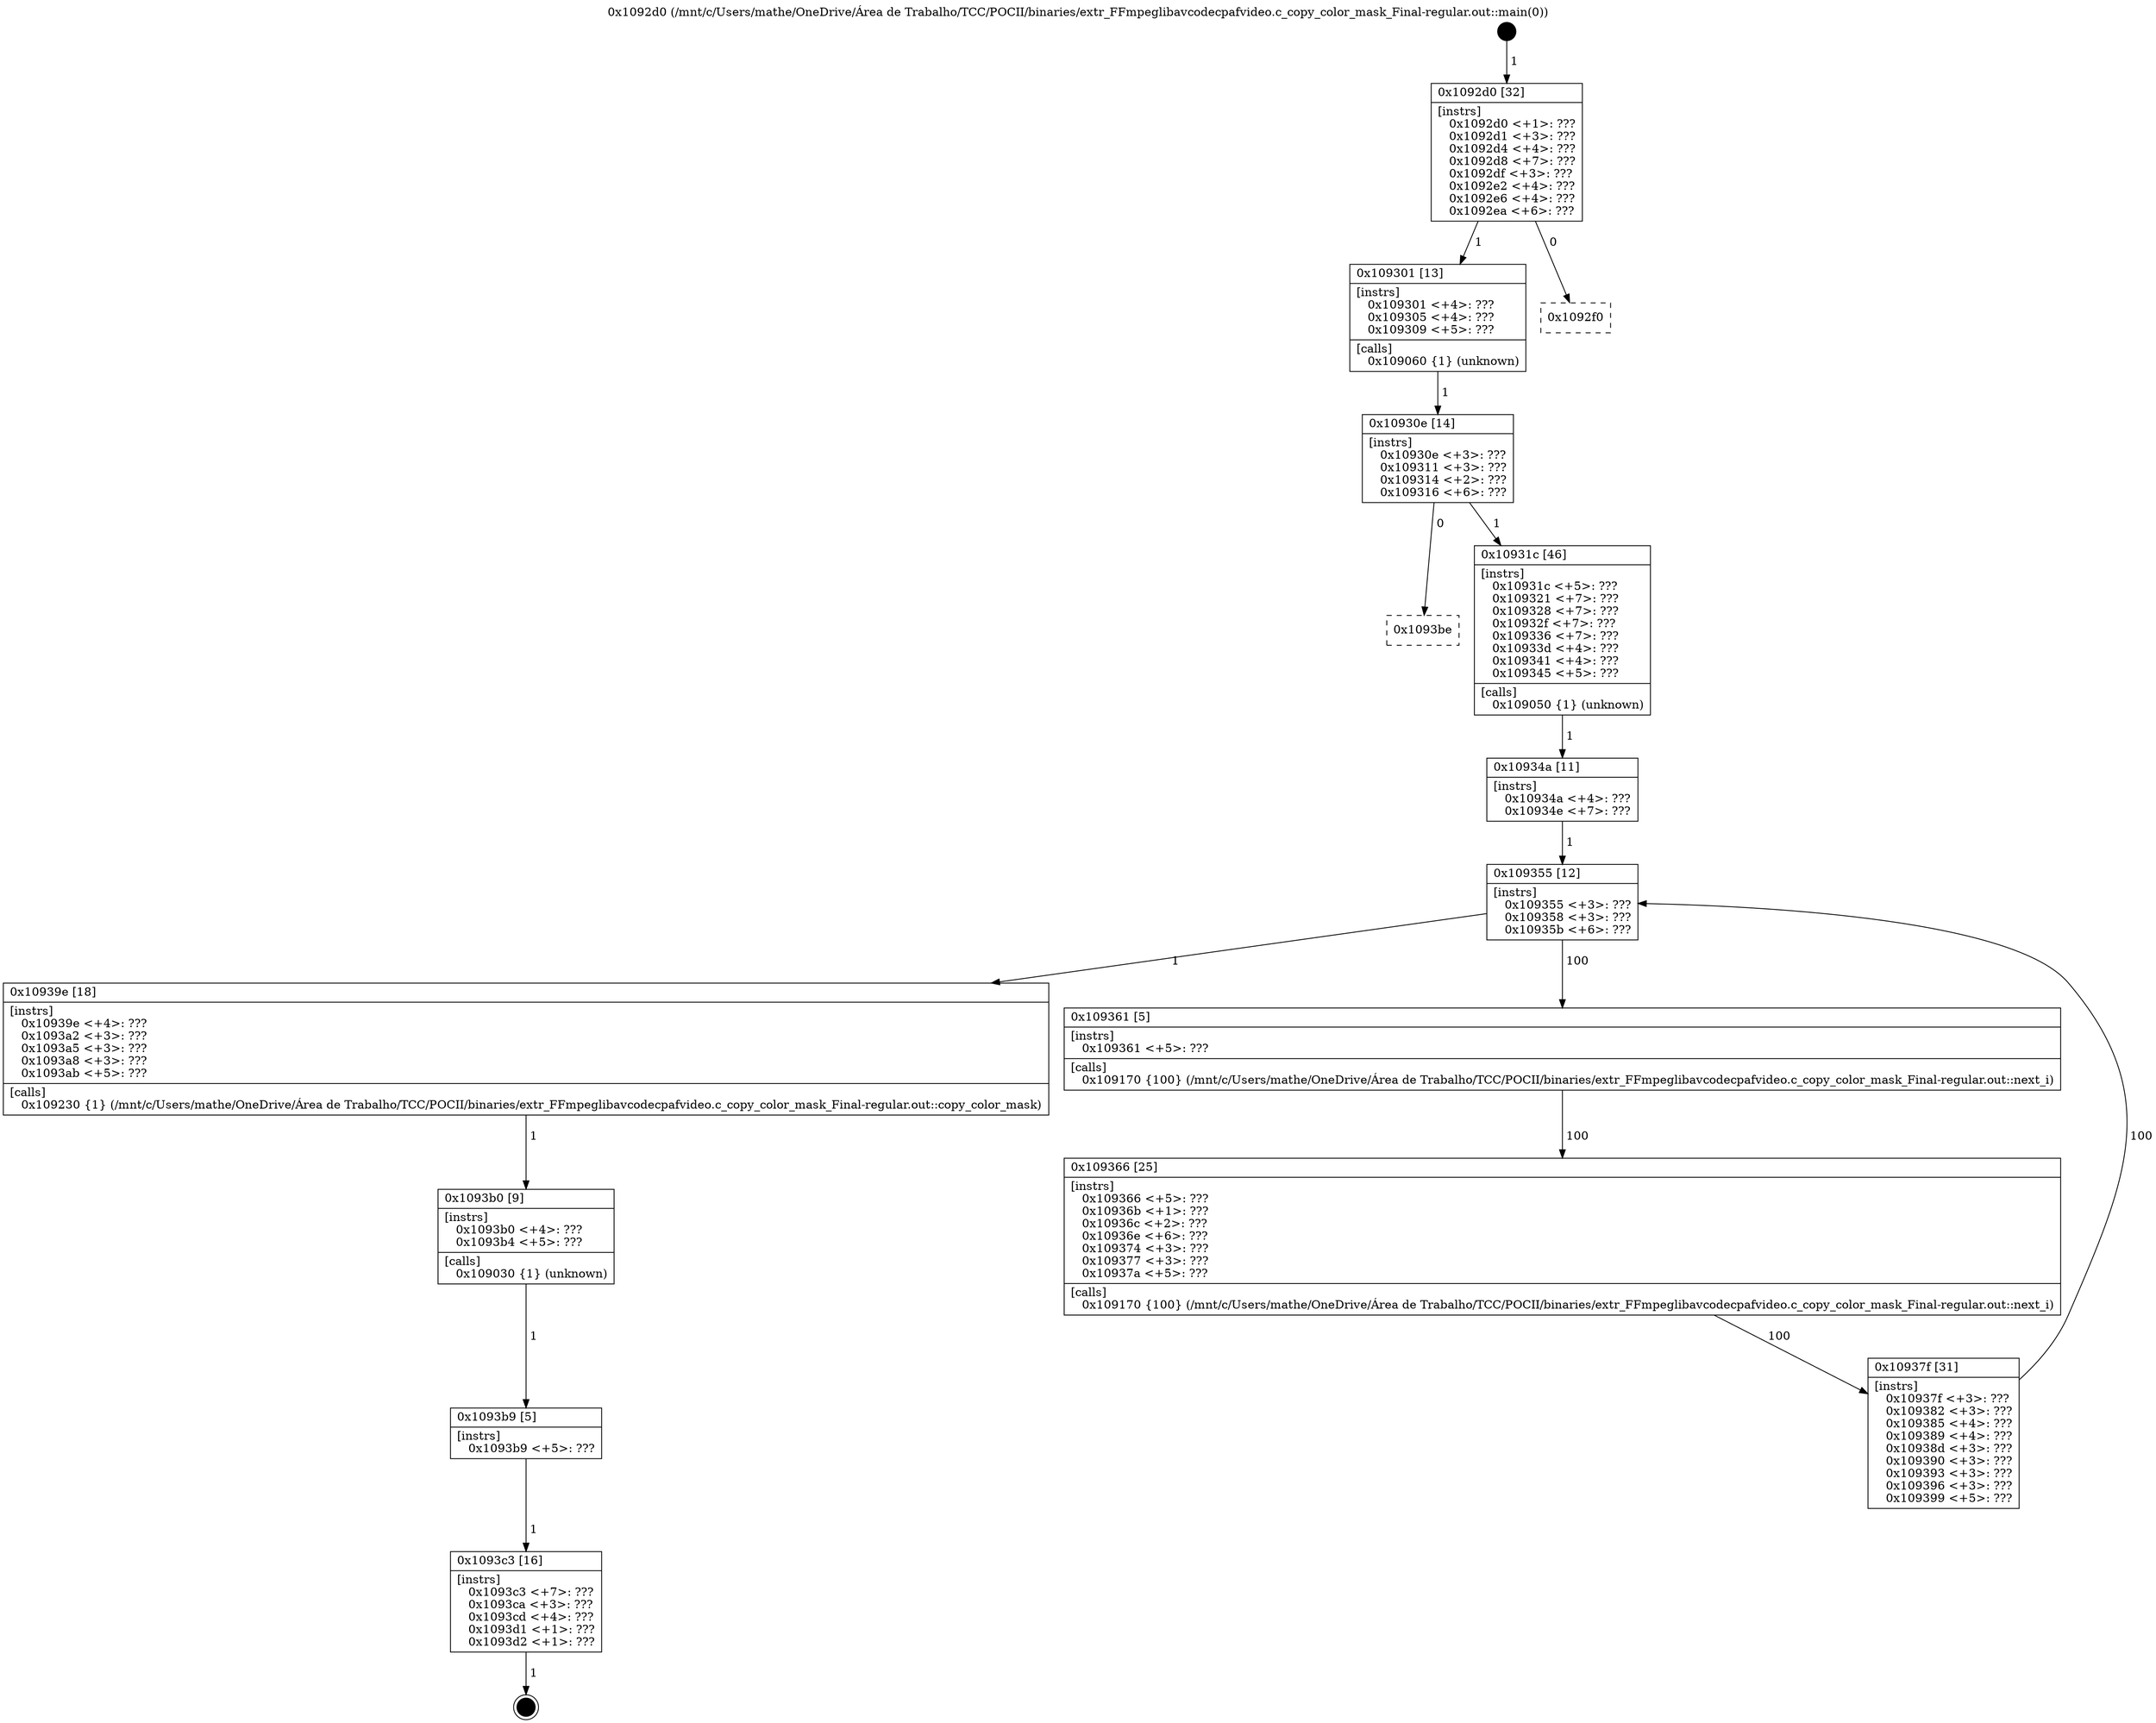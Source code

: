 digraph "0x1092d0" {
  label = "0x1092d0 (/mnt/c/Users/mathe/OneDrive/Área de Trabalho/TCC/POCII/binaries/extr_FFmpeglibavcodecpafvideo.c_copy_color_mask_Final-regular.out::main(0))"
  labelloc = "t"
  node[shape=record]

  Entry [label="",width=0.3,height=0.3,shape=circle,fillcolor=black,style=filled]
  "0x1092d0" [label="{
     0x1092d0 [32]\l
     | [instrs]\l
     &nbsp;&nbsp;0x1092d0 \<+1\>: ???\l
     &nbsp;&nbsp;0x1092d1 \<+3\>: ???\l
     &nbsp;&nbsp;0x1092d4 \<+4\>: ???\l
     &nbsp;&nbsp;0x1092d8 \<+7\>: ???\l
     &nbsp;&nbsp;0x1092df \<+3\>: ???\l
     &nbsp;&nbsp;0x1092e2 \<+4\>: ???\l
     &nbsp;&nbsp;0x1092e6 \<+4\>: ???\l
     &nbsp;&nbsp;0x1092ea \<+6\>: ???\l
  }"]
  "0x109301" [label="{
     0x109301 [13]\l
     | [instrs]\l
     &nbsp;&nbsp;0x109301 \<+4\>: ???\l
     &nbsp;&nbsp;0x109305 \<+4\>: ???\l
     &nbsp;&nbsp;0x109309 \<+5\>: ???\l
     | [calls]\l
     &nbsp;&nbsp;0x109060 \{1\} (unknown)\l
  }"]
  "0x1092f0" [label="{
     0x1092f0\l
  }", style=dashed]
  "0x10930e" [label="{
     0x10930e [14]\l
     | [instrs]\l
     &nbsp;&nbsp;0x10930e \<+3\>: ???\l
     &nbsp;&nbsp;0x109311 \<+3\>: ???\l
     &nbsp;&nbsp;0x109314 \<+2\>: ???\l
     &nbsp;&nbsp;0x109316 \<+6\>: ???\l
  }"]
  "0x1093be" [label="{
     0x1093be\l
  }", style=dashed]
  "0x10931c" [label="{
     0x10931c [46]\l
     | [instrs]\l
     &nbsp;&nbsp;0x10931c \<+5\>: ???\l
     &nbsp;&nbsp;0x109321 \<+7\>: ???\l
     &nbsp;&nbsp;0x109328 \<+7\>: ???\l
     &nbsp;&nbsp;0x10932f \<+7\>: ???\l
     &nbsp;&nbsp;0x109336 \<+7\>: ???\l
     &nbsp;&nbsp;0x10933d \<+4\>: ???\l
     &nbsp;&nbsp;0x109341 \<+4\>: ???\l
     &nbsp;&nbsp;0x109345 \<+5\>: ???\l
     | [calls]\l
     &nbsp;&nbsp;0x109050 \{1\} (unknown)\l
  }"]
  Exit [label="",width=0.3,height=0.3,shape=circle,fillcolor=black,style=filled,peripheries=2]
  "0x109355" [label="{
     0x109355 [12]\l
     | [instrs]\l
     &nbsp;&nbsp;0x109355 \<+3\>: ???\l
     &nbsp;&nbsp;0x109358 \<+3\>: ???\l
     &nbsp;&nbsp;0x10935b \<+6\>: ???\l
  }"]
  "0x10939e" [label="{
     0x10939e [18]\l
     | [instrs]\l
     &nbsp;&nbsp;0x10939e \<+4\>: ???\l
     &nbsp;&nbsp;0x1093a2 \<+3\>: ???\l
     &nbsp;&nbsp;0x1093a5 \<+3\>: ???\l
     &nbsp;&nbsp;0x1093a8 \<+3\>: ???\l
     &nbsp;&nbsp;0x1093ab \<+5\>: ???\l
     | [calls]\l
     &nbsp;&nbsp;0x109230 \{1\} (/mnt/c/Users/mathe/OneDrive/Área de Trabalho/TCC/POCII/binaries/extr_FFmpeglibavcodecpafvideo.c_copy_color_mask_Final-regular.out::copy_color_mask)\l
  }"]
  "0x109361" [label="{
     0x109361 [5]\l
     | [instrs]\l
     &nbsp;&nbsp;0x109361 \<+5\>: ???\l
     | [calls]\l
     &nbsp;&nbsp;0x109170 \{100\} (/mnt/c/Users/mathe/OneDrive/Área de Trabalho/TCC/POCII/binaries/extr_FFmpeglibavcodecpafvideo.c_copy_color_mask_Final-regular.out::next_i)\l
  }"]
  "0x109366" [label="{
     0x109366 [25]\l
     | [instrs]\l
     &nbsp;&nbsp;0x109366 \<+5\>: ???\l
     &nbsp;&nbsp;0x10936b \<+1\>: ???\l
     &nbsp;&nbsp;0x10936c \<+2\>: ???\l
     &nbsp;&nbsp;0x10936e \<+6\>: ???\l
     &nbsp;&nbsp;0x109374 \<+3\>: ???\l
     &nbsp;&nbsp;0x109377 \<+3\>: ???\l
     &nbsp;&nbsp;0x10937a \<+5\>: ???\l
     | [calls]\l
     &nbsp;&nbsp;0x109170 \{100\} (/mnt/c/Users/mathe/OneDrive/Área de Trabalho/TCC/POCII/binaries/extr_FFmpeglibavcodecpafvideo.c_copy_color_mask_Final-regular.out::next_i)\l
  }"]
  "0x10937f" [label="{
     0x10937f [31]\l
     | [instrs]\l
     &nbsp;&nbsp;0x10937f \<+3\>: ???\l
     &nbsp;&nbsp;0x109382 \<+3\>: ???\l
     &nbsp;&nbsp;0x109385 \<+4\>: ???\l
     &nbsp;&nbsp;0x109389 \<+4\>: ???\l
     &nbsp;&nbsp;0x10938d \<+3\>: ???\l
     &nbsp;&nbsp;0x109390 \<+3\>: ???\l
     &nbsp;&nbsp;0x109393 \<+3\>: ???\l
     &nbsp;&nbsp;0x109396 \<+3\>: ???\l
     &nbsp;&nbsp;0x109399 \<+5\>: ???\l
  }"]
  "0x10934a" [label="{
     0x10934a [11]\l
     | [instrs]\l
     &nbsp;&nbsp;0x10934a \<+4\>: ???\l
     &nbsp;&nbsp;0x10934e \<+7\>: ???\l
  }"]
  "0x1093b0" [label="{
     0x1093b0 [9]\l
     | [instrs]\l
     &nbsp;&nbsp;0x1093b0 \<+4\>: ???\l
     &nbsp;&nbsp;0x1093b4 \<+5\>: ???\l
     | [calls]\l
     &nbsp;&nbsp;0x109030 \{1\} (unknown)\l
  }"]
  "0x1093b9" [label="{
     0x1093b9 [5]\l
     | [instrs]\l
     &nbsp;&nbsp;0x1093b9 \<+5\>: ???\l
  }"]
  "0x1093c3" [label="{
     0x1093c3 [16]\l
     | [instrs]\l
     &nbsp;&nbsp;0x1093c3 \<+7\>: ???\l
     &nbsp;&nbsp;0x1093ca \<+3\>: ???\l
     &nbsp;&nbsp;0x1093cd \<+4\>: ???\l
     &nbsp;&nbsp;0x1093d1 \<+1\>: ???\l
     &nbsp;&nbsp;0x1093d2 \<+1\>: ???\l
  }"]
  Entry -> "0x1092d0" [label=" 1"]
  "0x1092d0" -> "0x109301" [label=" 1"]
  "0x1092d0" -> "0x1092f0" [label=" 0"]
  "0x109301" -> "0x10930e" [label=" 1"]
  "0x10930e" -> "0x1093be" [label=" 0"]
  "0x10930e" -> "0x10931c" [label=" 1"]
  "0x1093c3" -> Exit [label=" 1"]
  "0x10931c" -> "0x10934a" [label=" 1"]
  "0x109355" -> "0x10939e" [label=" 1"]
  "0x109355" -> "0x109361" [label=" 100"]
  "0x109361" -> "0x109366" [label=" 100"]
  "0x109366" -> "0x10937f" [label=" 100"]
  "0x10934a" -> "0x109355" [label=" 1"]
  "0x10937f" -> "0x109355" [label=" 100"]
  "0x10939e" -> "0x1093b0" [label=" 1"]
  "0x1093b0" -> "0x1093b9" [label=" 1"]
  "0x1093b9" -> "0x1093c3" [label=" 1"]
}
